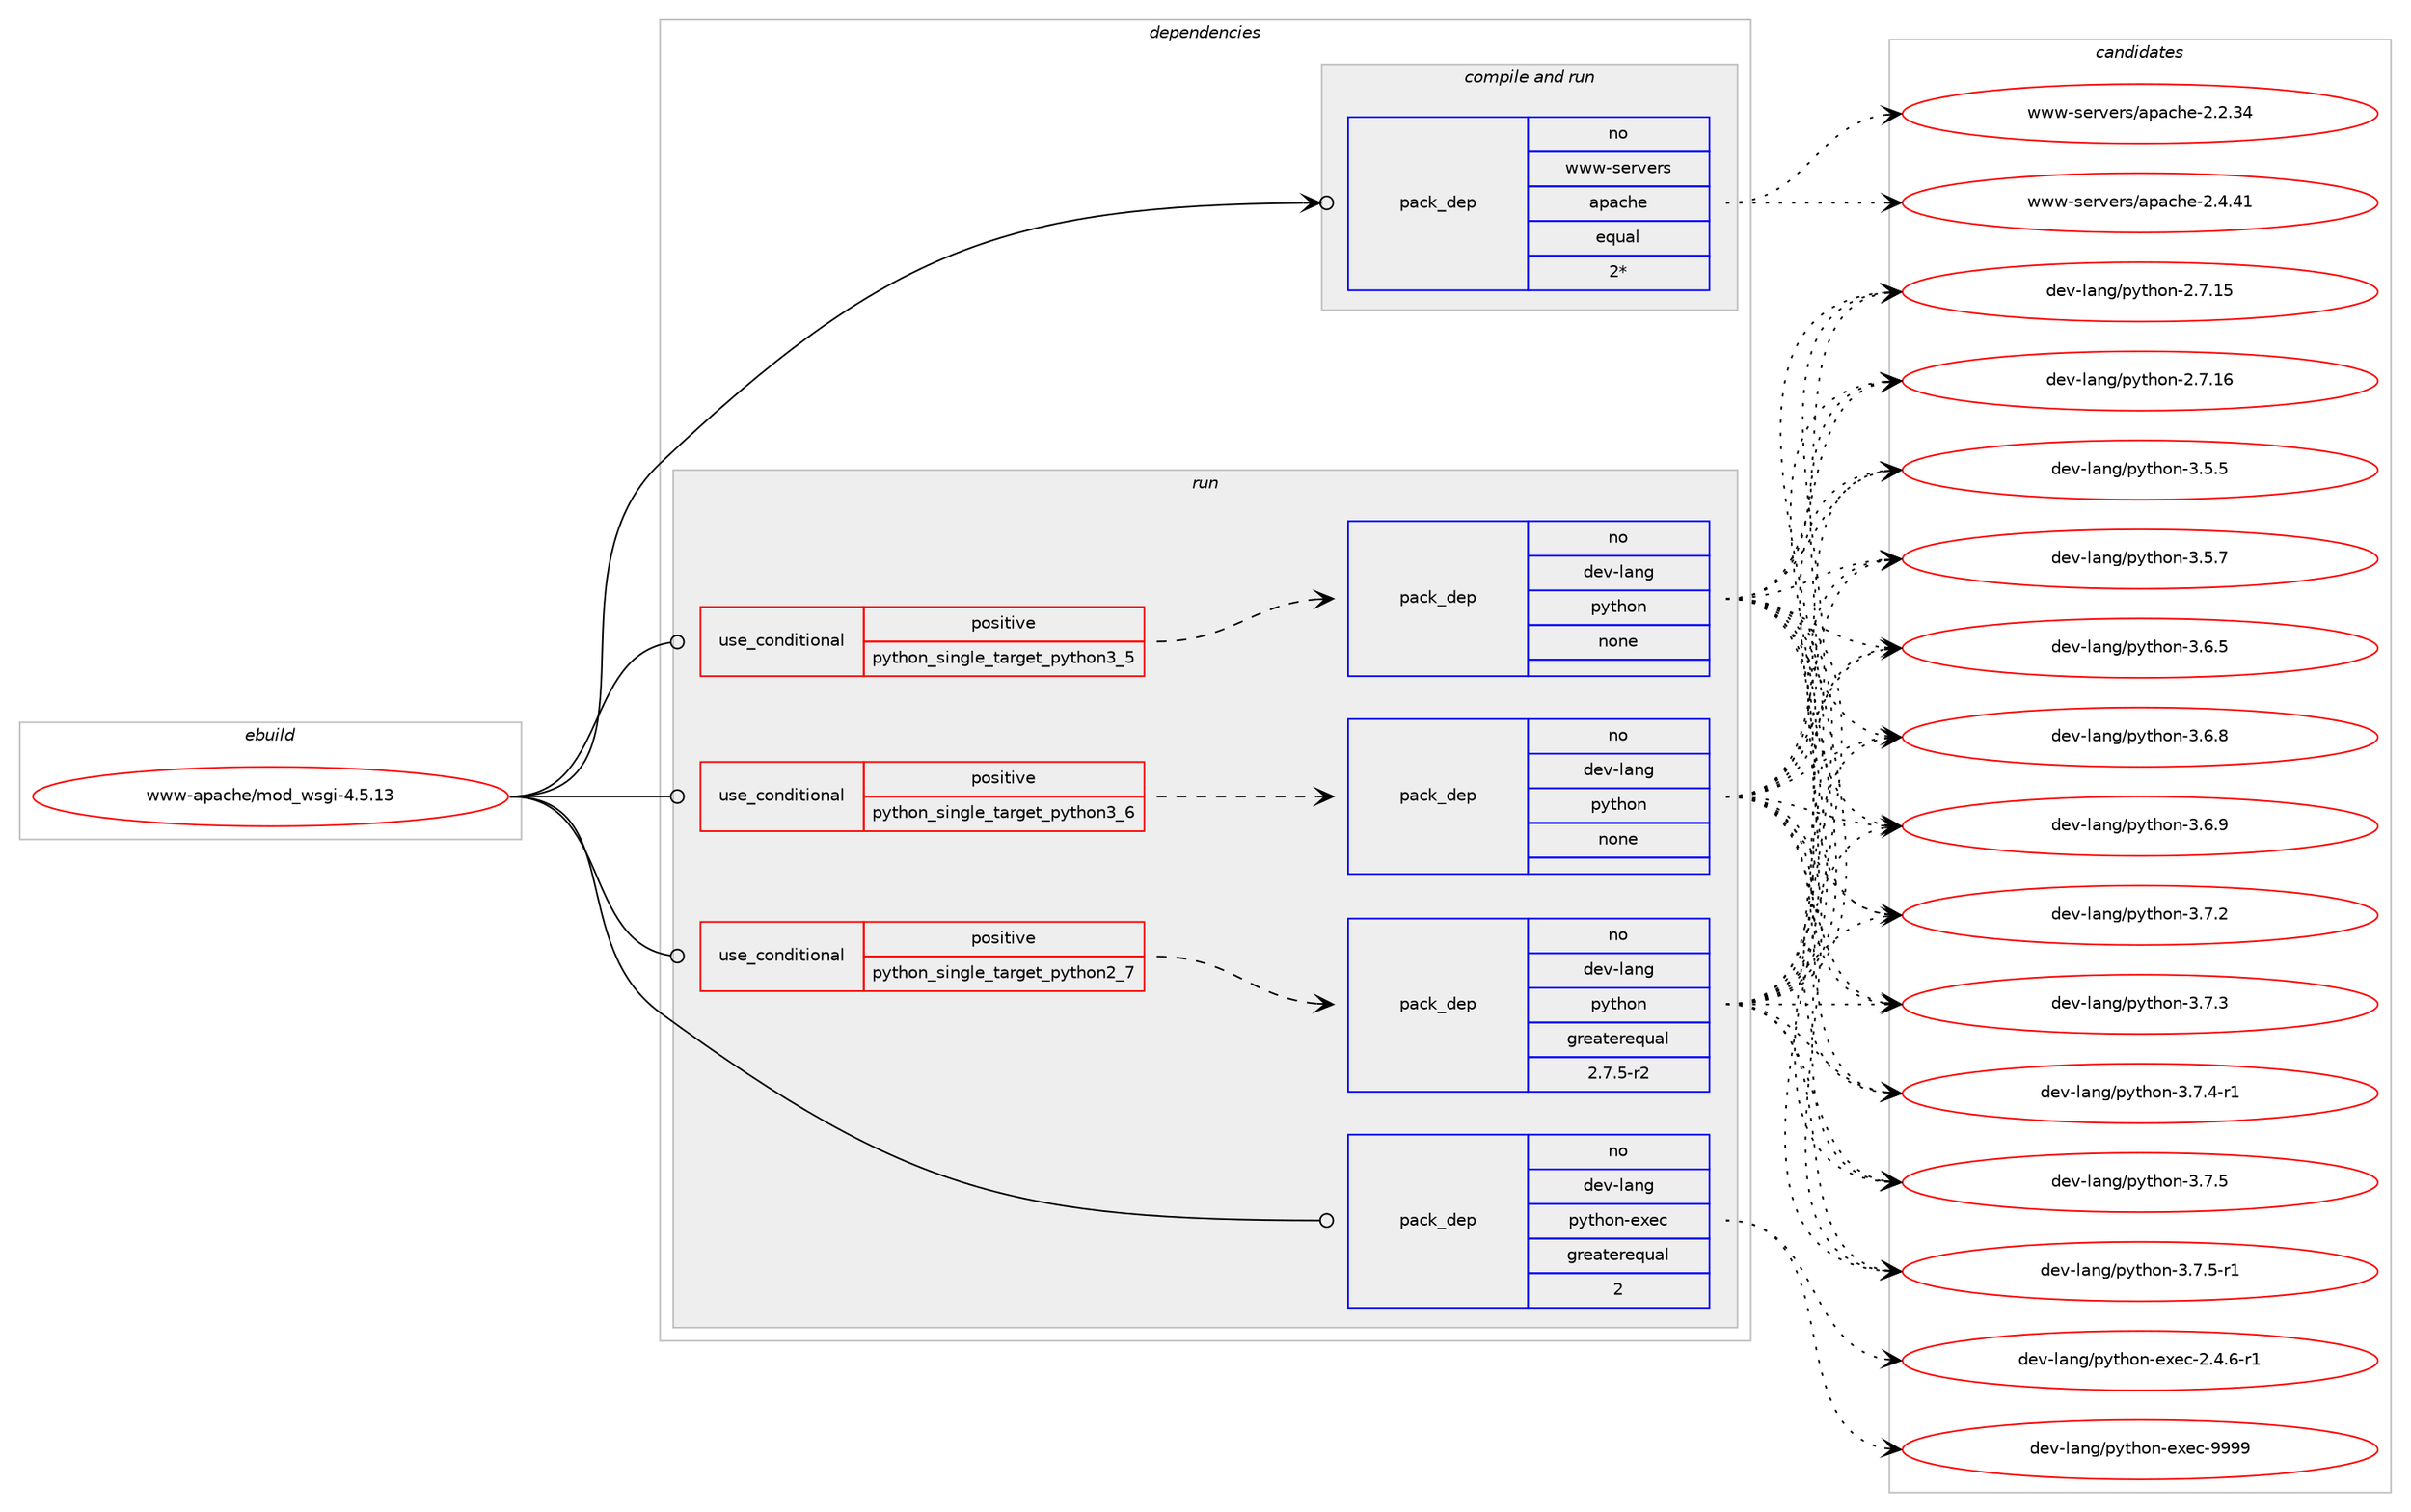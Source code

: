 digraph prolog {

# *************
# Graph options
# *************

newrank=true;
concentrate=true;
compound=true;
graph [rankdir=LR,fontname=Helvetica,fontsize=10,ranksep=1.5];#, ranksep=2.5, nodesep=0.2];
edge  [arrowhead=vee];
node  [fontname=Helvetica,fontsize=10];

# **********
# The ebuild
# **********

subgraph cluster_leftcol {
color=gray;
rank=same;
label=<<i>ebuild</i>>;
id [label="www-apache/mod_wsgi-4.5.13", color=red, width=4, href="../www-apache/mod_wsgi-4.5.13.svg"];
}

# ****************
# The dependencies
# ****************

subgraph cluster_midcol {
color=gray;
label=<<i>dependencies</i>>;
subgraph cluster_compile {
fillcolor="#eeeeee";
style=filled;
label=<<i>compile</i>>;
}
subgraph cluster_compileandrun {
fillcolor="#eeeeee";
style=filled;
label=<<i>compile and run</i>>;
subgraph pack670208 {
dependency903004 [label=<<TABLE BORDER="0" CELLBORDER="1" CELLSPACING="0" CELLPADDING="4" WIDTH="220"><TR><TD ROWSPAN="6" CELLPADDING="30">pack_dep</TD></TR><TR><TD WIDTH="110">no</TD></TR><TR><TD>www-servers</TD></TR><TR><TD>apache</TD></TR><TR><TD>equal</TD></TR><TR><TD>2*</TD></TR></TABLE>>, shape=none, color=blue];
}
id:e -> dependency903004:w [weight=20,style="solid",arrowhead="odotvee"];
}
subgraph cluster_run {
fillcolor="#eeeeee";
style=filled;
label=<<i>run</i>>;
subgraph cond216563 {
dependency903005 [label=<<TABLE BORDER="0" CELLBORDER="1" CELLSPACING="0" CELLPADDING="4"><TR><TD ROWSPAN="3" CELLPADDING="10">use_conditional</TD></TR><TR><TD>positive</TD></TR><TR><TD>python_single_target_python2_7</TD></TR></TABLE>>, shape=none, color=red];
subgraph pack670209 {
dependency903006 [label=<<TABLE BORDER="0" CELLBORDER="1" CELLSPACING="0" CELLPADDING="4" WIDTH="220"><TR><TD ROWSPAN="6" CELLPADDING="30">pack_dep</TD></TR><TR><TD WIDTH="110">no</TD></TR><TR><TD>dev-lang</TD></TR><TR><TD>python</TD></TR><TR><TD>greaterequal</TD></TR><TR><TD>2.7.5-r2</TD></TR></TABLE>>, shape=none, color=blue];
}
dependency903005:e -> dependency903006:w [weight=20,style="dashed",arrowhead="vee"];
}
id:e -> dependency903005:w [weight=20,style="solid",arrowhead="odot"];
subgraph cond216564 {
dependency903007 [label=<<TABLE BORDER="0" CELLBORDER="1" CELLSPACING="0" CELLPADDING="4"><TR><TD ROWSPAN="3" CELLPADDING="10">use_conditional</TD></TR><TR><TD>positive</TD></TR><TR><TD>python_single_target_python3_5</TD></TR></TABLE>>, shape=none, color=red];
subgraph pack670210 {
dependency903008 [label=<<TABLE BORDER="0" CELLBORDER="1" CELLSPACING="0" CELLPADDING="4" WIDTH="220"><TR><TD ROWSPAN="6" CELLPADDING="30">pack_dep</TD></TR><TR><TD WIDTH="110">no</TD></TR><TR><TD>dev-lang</TD></TR><TR><TD>python</TD></TR><TR><TD>none</TD></TR><TR><TD></TD></TR></TABLE>>, shape=none, color=blue];
}
dependency903007:e -> dependency903008:w [weight=20,style="dashed",arrowhead="vee"];
}
id:e -> dependency903007:w [weight=20,style="solid",arrowhead="odot"];
subgraph cond216565 {
dependency903009 [label=<<TABLE BORDER="0" CELLBORDER="1" CELLSPACING="0" CELLPADDING="4"><TR><TD ROWSPAN="3" CELLPADDING="10">use_conditional</TD></TR><TR><TD>positive</TD></TR><TR><TD>python_single_target_python3_6</TD></TR></TABLE>>, shape=none, color=red];
subgraph pack670211 {
dependency903010 [label=<<TABLE BORDER="0" CELLBORDER="1" CELLSPACING="0" CELLPADDING="4" WIDTH="220"><TR><TD ROWSPAN="6" CELLPADDING="30">pack_dep</TD></TR><TR><TD WIDTH="110">no</TD></TR><TR><TD>dev-lang</TD></TR><TR><TD>python</TD></TR><TR><TD>none</TD></TR><TR><TD></TD></TR></TABLE>>, shape=none, color=blue];
}
dependency903009:e -> dependency903010:w [weight=20,style="dashed",arrowhead="vee"];
}
id:e -> dependency903009:w [weight=20,style="solid",arrowhead="odot"];
subgraph pack670212 {
dependency903011 [label=<<TABLE BORDER="0" CELLBORDER="1" CELLSPACING="0" CELLPADDING="4" WIDTH="220"><TR><TD ROWSPAN="6" CELLPADDING="30">pack_dep</TD></TR><TR><TD WIDTH="110">no</TD></TR><TR><TD>dev-lang</TD></TR><TR><TD>python-exec</TD></TR><TR><TD>greaterequal</TD></TR><TR><TD>2</TD></TR></TABLE>>, shape=none, color=blue];
}
id:e -> dependency903011:w [weight=20,style="solid",arrowhead="odot"];
}
}

# **************
# The candidates
# **************

subgraph cluster_choices {
rank=same;
color=gray;
label=<<i>candidates</i>>;

subgraph choice670208 {
color=black;
nodesep=1;
choice119119119451151011141181011141154797112979910410145504650465152 [label="www-servers/apache-2.2.34", color=red, width=4,href="../www-servers/apache-2.2.34.svg"];
choice119119119451151011141181011141154797112979910410145504652465249 [label="www-servers/apache-2.4.41", color=red, width=4,href="../www-servers/apache-2.4.41.svg"];
dependency903004:e -> choice119119119451151011141181011141154797112979910410145504650465152:w [style=dotted,weight="100"];
dependency903004:e -> choice119119119451151011141181011141154797112979910410145504652465249:w [style=dotted,weight="100"];
}
subgraph choice670209 {
color=black;
nodesep=1;
choice10010111845108971101034711212111610411111045504655464953 [label="dev-lang/python-2.7.15", color=red, width=4,href="../dev-lang/python-2.7.15.svg"];
choice10010111845108971101034711212111610411111045504655464954 [label="dev-lang/python-2.7.16", color=red, width=4,href="../dev-lang/python-2.7.16.svg"];
choice100101118451089711010347112121116104111110455146534653 [label="dev-lang/python-3.5.5", color=red, width=4,href="../dev-lang/python-3.5.5.svg"];
choice100101118451089711010347112121116104111110455146534655 [label="dev-lang/python-3.5.7", color=red, width=4,href="../dev-lang/python-3.5.7.svg"];
choice100101118451089711010347112121116104111110455146544653 [label="dev-lang/python-3.6.5", color=red, width=4,href="../dev-lang/python-3.6.5.svg"];
choice100101118451089711010347112121116104111110455146544656 [label="dev-lang/python-3.6.8", color=red, width=4,href="../dev-lang/python-3.6.8.svg"];
choice100101118451089711010347112121116104111110455146544657 [label="dev-lang/python-3.6.9", color=red, width=4,href="../dev-lang/python-3.6.9.svg"];
choice100101118451089711010347112121116104111110455146554650 [label="dev-lang/python-3.7.2", color=red, width=4,href="../dev-lang/python-3.7.2.svg"];
choice100101118451089711010347112121116104111110455146554651 [label="dev-lang/python-3.7.3", color=red, width=4,href="../dev-lang/python-3.7.3.svg"];
choice1001011184510897110103471121211161041111104551465546524511449 [label="dev-lang/python-3.7.4-r1", color=red, width=4,href="../dev-lang/python-3.7.4-r1.svg"];
choice100101118451089711010347112121116104111110455146554653 [label="dev-lang/python-3.7.5", color=red, width=4,href="../dev-lang/python-3.7.5.svg"];
choice1001011184510897110103471121211161041111104551465546534511449 [label="dev-lang/python-3.7.5-r1", color=red, width=4,href="../dev-lang/python-3.7.5-r1.svg"];
dependency903006:e -> choice10010111845108971101034711212111610411111045504655464953:w [style=dotted,weight="100"];
dependency903006:e -> choice10010111845108971101034711212111610411111045504655464954:w [style=dotted,weight="100"];
dependency903006:e -> choice100101118451089711010347112121116104111110455146534653:w [style=dotted,weight="100"];
dependency903006:e -> choice100101118451089711010347112121116104111110455146534655:w [style=dotted,weight="100"];
dependency903006:e -> choice100101118451089711010347112121116104111110455146544653:w [style=dotted,weight="100"];
dependency903006:e -> choice100101118451089711010347112121116104111110455146544656:w [style=dotted,weight="100"];
dependency903006:e -> choice100101118451089711010347112121116104111110455146544657:w [style=dotted,weight="100"];
dependency903006:e -> choice100101118451089711010347112121116104111110455146554650:w [style=dotted,weight="100"];
dependency903006:e -> choice100101118451089711010347112121116104111110455146554651:w [style=dotted,weight="100"];
dependency903006:e -> choice1001011184510897110103471121211161041111104551465546524511449:w [style=dotted,weight="100"];
dependency903006:e -> choice100101118451089711010347112121116104111110455146554653:w [style=dotted,weight="100"];
dependency903006:e -> choice1001011184510897110103471121211161041111104551465546534511449:w [style=dotted,weight="100"];
}
subgraph choice670210 {
color=black;
nodesep=1;
choice10010111845108971101034711212111610411111045504655464953 [label="dev-lang/python-2.7.15", color=red, width=4,href="../dev-lang/python-2.7.15.svg"];
choice10010111845108971101034711212111610411111045504655464954 [label="dev-lang/python-2.7.16", color=red, width=4,href="../dev-lang/python-2.7.16.svg"];
choice100101118451089711010347112121116104111110455146534653 [label="dev-lang/python-3.5.5", color=red, width=4,href="../dev-lang/python-3.5.5.svg"];
choice100101118451089711010347112121116104111110455146534655 [label="dev-lang/python-3.5.7", color=red, width=4,href="../dev-lang/python-3.5.7.svg"];
choice100101118451089711010347112121116104111110455146544653 [label="dev-lang/python-3.6.5", color=red, width=4,href="../dev-lang/python-3.6.5.svg"];
choice100101118451089711010347112121116104111110455146544656 [label="dev-lang/python-3.6.8", color=red, width=4,href="../dev-lang/python-3.6.8.svg"];
choice100101118451089711010347112121116104111110455146544657 [label="dev-lang/python-3.6.9", color=red, width=4,href="../dev-lang/python-3.6.9.svg"];
choice100101118451089711010347112121116104111110455146554650 [label="dev-lang/python-3.7.2", color=red, width=4,href="../dev-lang/python-3.7.2.svg"];
choice100101118451089711010347112121116104111110455146554651 [label="dev-lang/python-3.7.3", color=red, width=4,href="../dev-lang/python-3.7.3.svg"];
choice1001011184510897110103471121211161041111104551465546524511449 [label="dev-lang/python-3.7.4-r1", color=red, width=4,href="../dev-lang/python-3.7.4-r1.svg"];
choice100101118451089711010347112121116104111110455146554653 [label="dev-lang/python-3.7.5", color=red, width=4,href="../dev-lang/python-3.7.5.svg"];
choice1001011184510897110103471121211161041111104551465546534511449 [label="dev-lang/python-3.7.5-r1", color=red, width=4,href="../dev-lang/python-3.7.5-r1.svg"];
dependency903008:e -> choice10010111845108971101034711212111610411111045504655464953:w [style=dotted,weight="100"];
dependency903008:e -> choice10010111845108971101034711212111610411111045504655464954:w [style=dotted,weight="100"];
dependency903008:e -> choice100101118451089711010347112121116104111110455146534653:w [style=dotted,weight="100"];
dependency903008:e -> choice100101118451089711010347112121116104111110455146534655:w [style=dotted,weight="100"];
dependency903008:e -> choice100101118451089711010347112121116104111110455146544653:w [style=dotted,weight="100"];
dependency903008:e -> choice100101118451089711010347112121116104111110455146544656:w [style=dotted,weight="100"];
dependency903008:e -> choice100101118451089711010347112121116104111110455146544657:w [style=dotted,weight="100"];
dependency903008:e -> choice100101118451089711010347112121116104111110455146554650:w [style=dotted,weight="100"];
dependency903008:e -> choice100101118451089711010347112121116104111110455146554651:w [style=dotted,weight="100"];
dependency903008:e -> choice1001011184510897110103471121211161041111104551465546524511449:w [style=dotted,weight="100"];
dependency903008:e -> choice100101118451089711010347112121116104111110455146554653:w [style=dotted,weight="100"];
dependency903008:e -> choice1001011184510897110103471121211161041111104551465546534511449:w [style=dotted,weight="100"];
}
subgraph choice670211 {
color=black;
nodesep=1;
choice10010111845108971101034711212111610411111045504655464953 [label="dev-lang/python-2.7.15", color=red, width=4,href="../dev-lang/python-2.7.15.svg"];
choice10010111845108971101034711212111610411111045504655464954 [label="dev-lang/python-2.7.16", color=red, width=4,href="../dev-lang/python-2.7.16.svg"];
choice100101118451089711010347112121116104111110455146534653 [label="dev-lang/python-3.5.5", color=red, width=4,href="../dev-lang/python-3.5.5.svg"];
choice100101118451089711010347112121116104111110455146534655 [label="dev-lang/python-3.5.7", color=red, width=4,href="../dev-lang/python-3.5.7.svg"];
choice100101118451089711010347112121116104111110455146544653 [label="dev-lang/python-3.6.5", color=red, width=4,href="../dev-lang/python-3.6.5.svg"];
choice100101118451089711010347112121116104111110455146544656 [label="dev-lang/python-3.6.8", color=red, width=4,href="../dev-lang/python-3.6.8.svg"];
choice100101118451089711010347112121116104111110455146544657 [label="dev-lang/python-3.6.9", color=red, width=4,href="../dev-lang/python-3.6.9.svg"];
choice100101118451089711010347112121116104111110455146554650 [label="dev-lang/python-3.7.2", color=red, width=4,href="../dev-lang/python-3.7.2.svg"];
choice100101118451089711010347112121116104111110455146554651 [label="dev-lang/python-3.7.3", color=red, width=4,href="../dev-lang/python-3.7.3.svg"];
choice1001011184510897110103471121211161041111104551465546524511449 [label="dev-lang/python-3.7.4-r1", color=red, width=4,href="../dev-lang/python-3.7.4-r1.svg"];
choice100101118451089711010347112121116104111110455146554653 [label="dev-lang/python-3.7.5", color=red, width=4,href="../dev-lang/python-3.7.5.svg"];
choice1001011184510897110103471121211161041111104551465546534511449 [label="dev-lang/python-3.7.5-r1", color=red, width=4,href="../dev-lang/python-3.7.5-r1.svg"];
dependency903010:e -> choice10010111845108971101034711212111610411111045504655464953:w [style=dotted,weight="100"];
dependency903010:e -> choice10010111845108971101034711212111610411111045504655464954:w [style=dotted,weight="100"];
dependency903010:e -> choice100101118451089711010347112121116104111110455146534653:w [style=dotted,weight="100"];
dependency903010:e -> choice100101118451089711010347112121116104111110455146534655:w [style=dotted,weight="100"];
dependency903010:e -> choice100101118451089711010347112121116104111110455146544653:w [style=dotted,weight="100"];
dependency903010:e -> choice100101118451089711010347112121116104111110455146544656:w [style=dotted,weight="100"];
dependency903010:e -> choice100101118451089711010347112121116104111110455146544657:w [style=dotted,weight="100"];
dependency903010:e -> choice100101118451089711010347112121116104111110455146554650:w [style=dotted,weight="100"];
dependency903010:e -> choice100101118451089711010347112121116104111110455146554651:w [style=dotted,weight="100"];
dependency903010:e -> choice1001011184510897110103471121211161041111104551465546524511449:w [style=dotted,weight="100"];
dependency903010:e -> choice100101118451089711010347112121116104111110455146554653:w [style=dotted,weight="100"];
dependency903010:e -> choice1001011184510897110103471121211161041111104551465546534511449:w [style=dotted,weight="100"];
}
subgraph choice670212 {
color=black;
nodesep=1;
choice10010111845108971101034711212111610411111045101120101994550465246544511449 [label="dev-lang/python-exec-2.4.6-r1", color=red, width=4,href="../dev-lang/python-exec-2.4.6-r1.svg"];
choice10010111845108971101034711212111610411111045101120101994557575757 [label="dev-lang/python-exec-9999", color=red, width=4,href="../dev-lang/python-exec-9999.svg"];
dependency903011:e -> choice10010111845108971101034711212111610411111045101120101994550465246544511449:w [style=dotted,weight="100"];
dependency903011:e -> choice10010111845108971101034711212111610411111045101120101994557575757:w [style=dotted,weight="100"];
}
}

}
